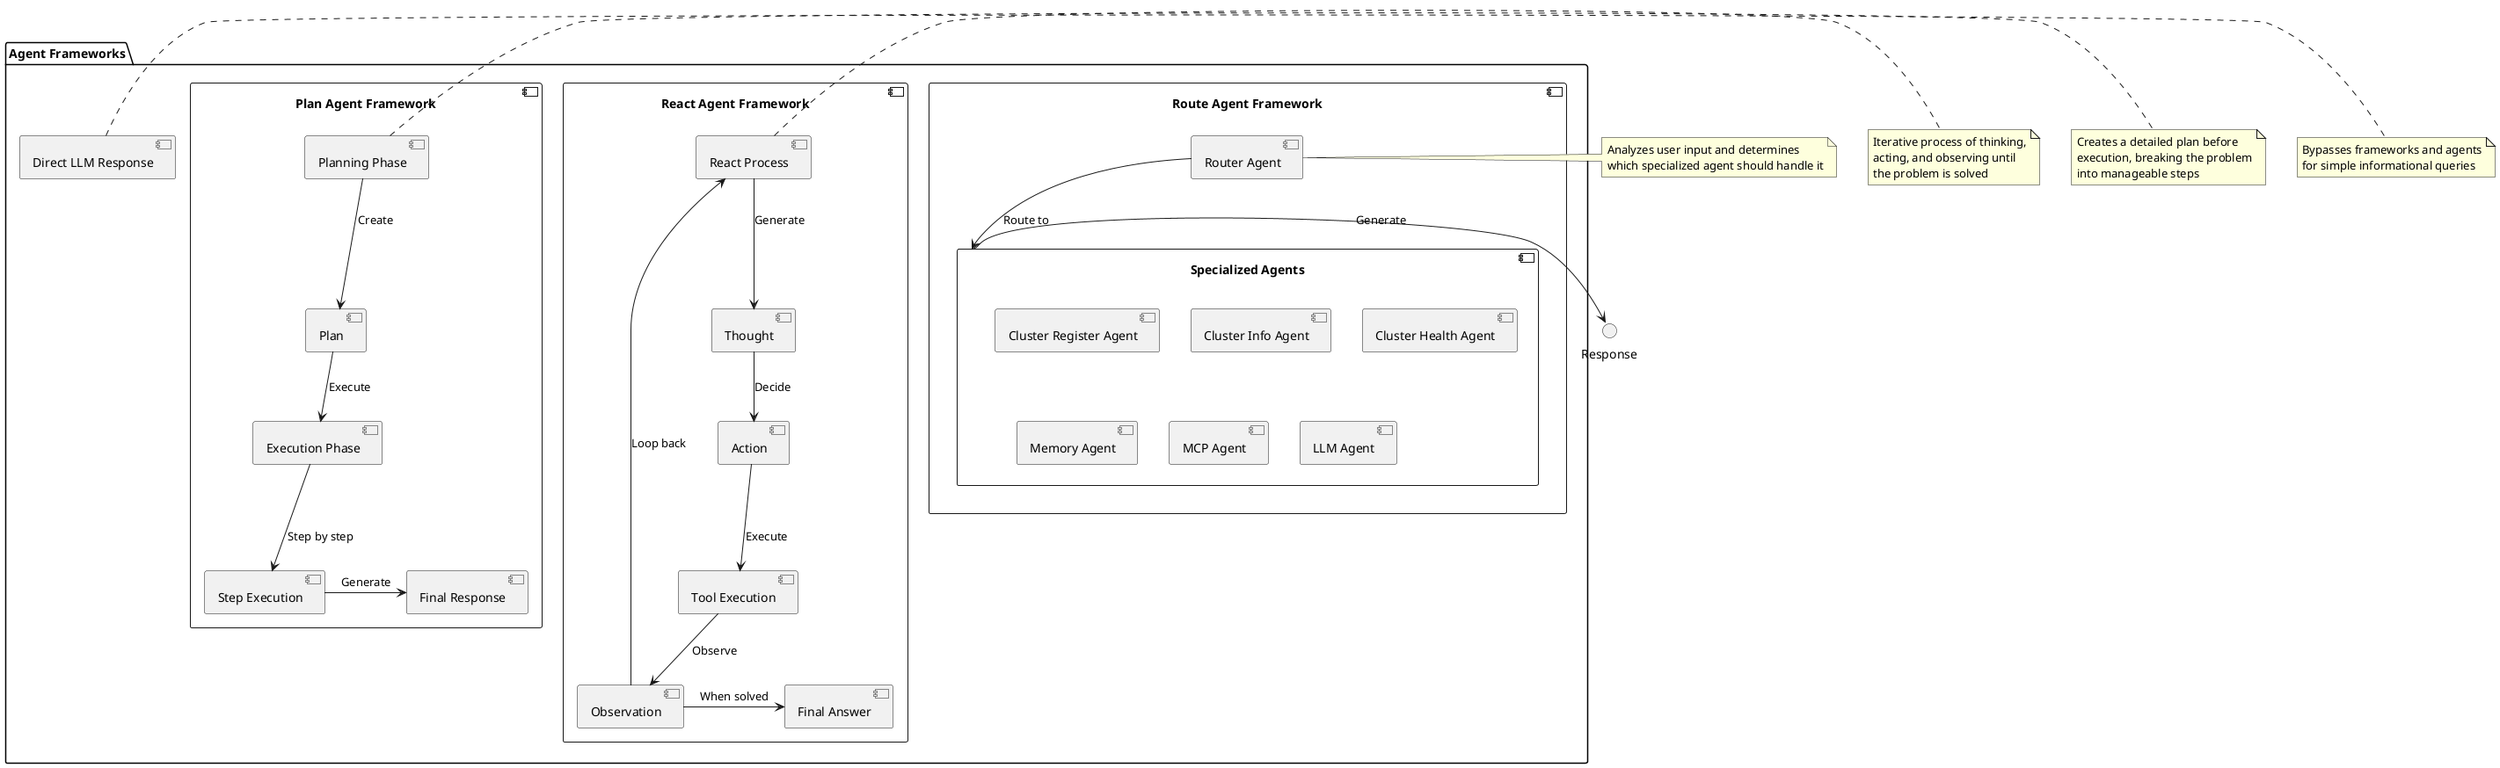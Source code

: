 @startuml Agent Frameworks

' Define the components
package "Agent Frameworks" {
  ' Route Framework
  component "Route Agent Framework" as RouteFramework {
    component "Router Agent" as RouterAgent
    component "Specialized Agents" as SpecializedAgents {
      component "Cluster Register Agent" as ClusterRegisterAgent
      component "Cluster Info Agent" as ClusterInfoAgent
      component "Cluster Health Agent" as ClusterHealthAgent
      component "Memory Agent" as MemoryAgent
      component "MCP Agent" as MCPAgent
      component "LLM Agent" as LLMAgent
    }
  }

  ' React Framework
  component "React Agent Framework" as ReactFramework {
    component "React Process" as ReactProcess
    component "Thought" as Thought
    component "Action" as Action
    component "Tool Execution" as ToolExecution
    component "Observation" as Observation
    component "Final Answer" as ReactFinalAnswer
  }

  ' Plan Framework
  component "Plan Agent Framework" as PlanFramework {
    component "Planning Phase" as PlanningPhase
    component "Plan" as Plan
    component "Execution Phase" as ExecutionPhase
    component "Step Execution" as StepExecution
    component "Final Response" as PlanFinalResponse
  }

  ' Direct LLM Response
  component "Direct LLM Response" as DirectLLM
}

' Define relationships for Route Framework
RouterAgent -down-> SpecializedAgents : Route to
SpecializedAgents -right-> "Response" : Generate

' Define relationships for React Framework
ReactProcess -down-> Thought : Generate
Thought -down-> Action : Decide
Action -down-> ToolExecution : Execute
ToolExecution -down-> Observation : Observe
Observation -up-> ReactProcess : Loop back
Observation -right-> ReactFinalAnswer : When solved

' Define relationships for Plan Framework
PlanningPhase -down-> Plan : Create
Plan -down-> ExecutionPhase : Execute
ExecutionPhase -down-> StepExecution : Step by step
StepExecution -right-> PlanFinalResponse : Generate

' Add notes
note right of RouterAgent
  Analyzes user input and determines
  which specialized agent should handle it
end note

note right of ReactProcess
  Iterative process of thinking,
  acting, and observing until
  the problem is solved
end note

note right of PlanningPhase
  Creates a detailed plan before
  execution, breaking the problem
  into manageable steps
end note

note right of DirectLLM
  Bypasses frameworks and agents
  for simple informational queries
end note

@enduml
